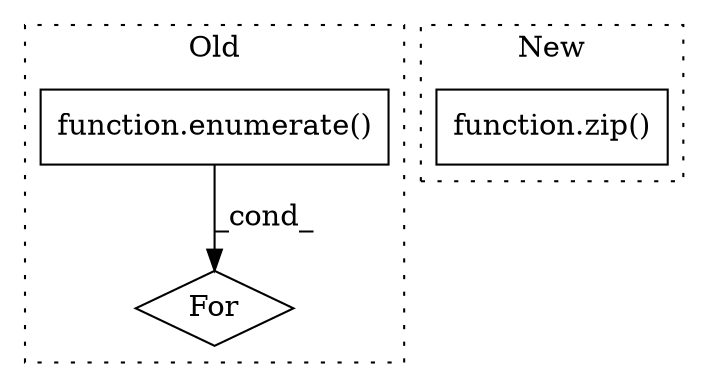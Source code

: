digraph G {
subgraph cluster0 {
1 [label="function.enumerate()" a="75" s="1931,1943" l="10,1" shape="box"];
3 [label="For" a="107" s="1919,1944" l="4,14" shape="diamond"];
label = "Old";
style="dotted";
}
subgraph cluster1 {
2 [label="function.zip()" a="75" s="2072,2089" l="4,1" shape="box"];
label = "New";
style="dotted";
}
1 -> 3 [label="_cond_"];
}